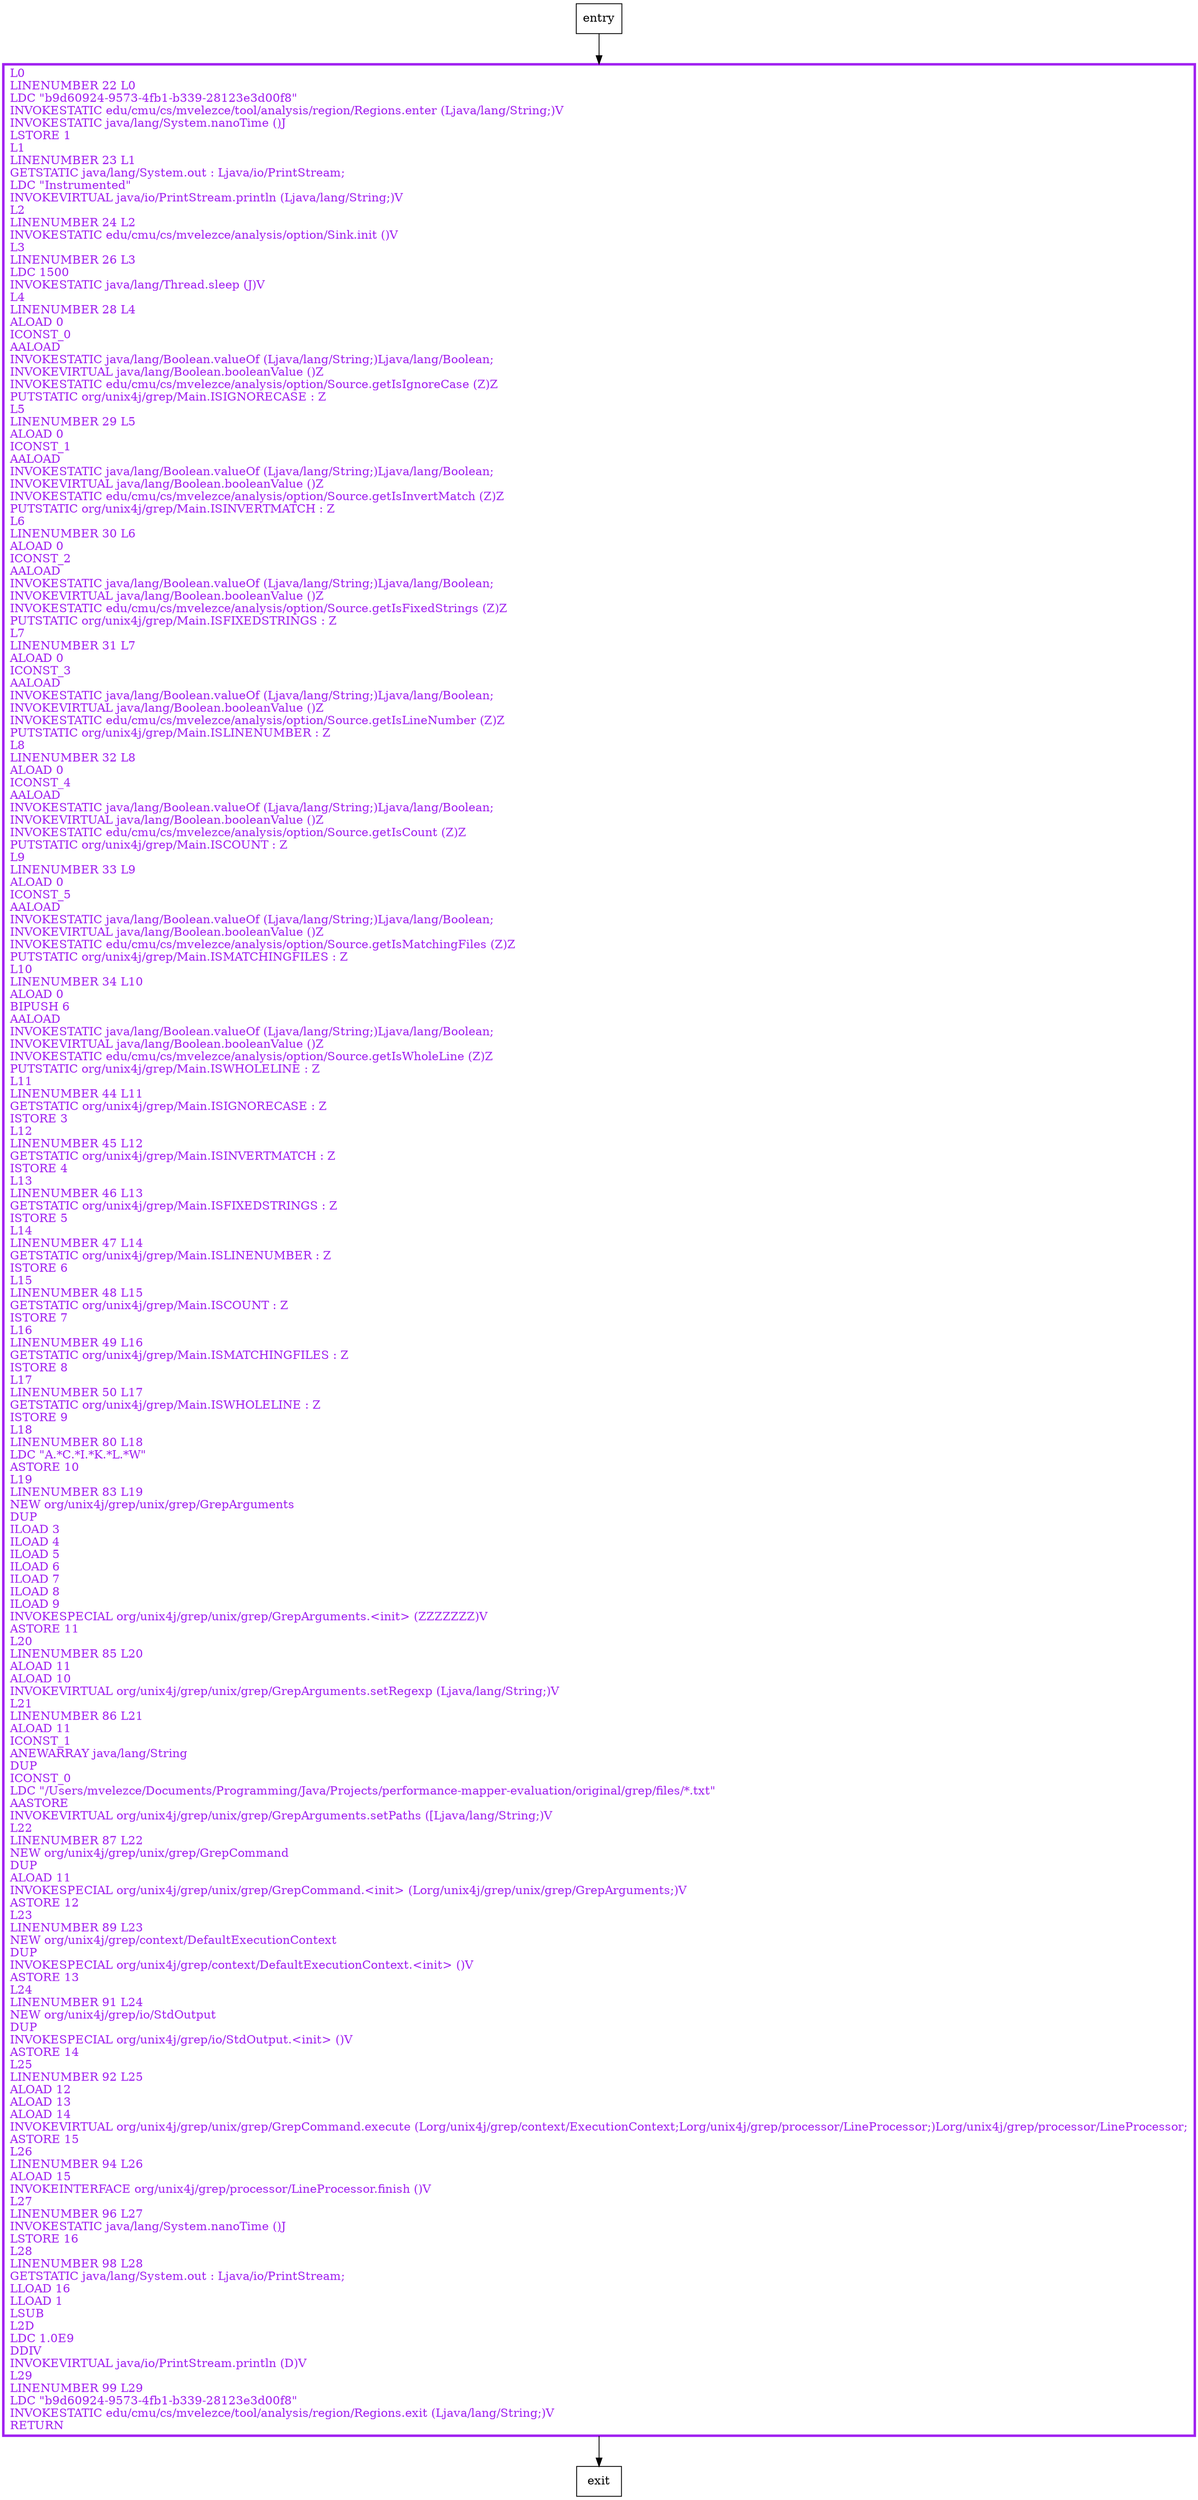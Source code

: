 digraph main {
node [shape=record];
2029896123 [label="L0\lLINENUMBER 22 L0\lLDC \"b9d60924-9573-4fb1-b339-28123e3d00f8\"\lINVOKESTATIC edu/cmu/cs/mvelezce/tool/analysis/region/Regions.enter (Ljava/lang/String;)V\lINVOKESTATIC java/lang/System.nanoTime ()J\lLSTORE 1\lL1\lLINENUMBER 23 L1\lGETSTATIC java/lang/System.out : Ljava/io/PrintStream;\lLDC \"Instrumented\"\lINVOKEVIRTUAL java/io/PrintStream.println (Ljava/lang/String;)V\lL2\lLINENUMBER 24 L2\lINVOKESTATIC edu/cmu/cs/mvelezce/analysis/option/Sink.init ()V\lL3\lLINENUMBER 26 L3\lLDC 1500\lINVOKESTATIC java/lang/Thread.sleep (J)V\lL4\lLINENUMBER 28 L4\lALOAD 0\lICONST_0\lAALOAD\lINVOKESTATIC java/lang/Boolean.valueOf (Ljava/lang/String;)Ljava/lang/Boolean;\lINVOKEVIRTUAL java/lang/Boolean.booleanValue ()Z\lINVOKESTATIC edu/cmu/cs/mvelezce/analysis/option/Source.getIsIgnoreCase (Z)Z\lPUTSTATIC org/unix4j/grep/Main.ISIGNORECASE : Z\lL5\lLINENUMBER 29 L5\lALOAD 0\lICONST_1\lAALOAD\lINVOKESTATIC java/lang/Boolean.valueOf (Ljava/lang/String;)Ljava/lang/Boolean;\lINVOKEVIRTUAL java/lang/Boolean.booleanValue ()Z\lINVOKESTATIC edu/cmu/cs/mvelezce/analysis/option/Source.getIsInvertMatch (Z)Z\lPUTSTATIC org/unix4j/grep/Main.ISINVERTMATCH : Z\lL6\lLINENUMBER 30 L6\lALOAD 0\lICONST_2\lAALOAD\lINVOKESTATIC java/lang/Boolean.valueOf (Ljava/lang/String;)Ljava/lang/Boolean;\lINVOKEVIRTUAL java/lang/Boolean.booleanValue ()Z\lINVOKESTATIC edu/cmu/cs/mvelezce/analysis/option/Source.getIsFixedStrings (Z)Z\lPUTSTATIC org/unix4j/grep/Main.ISFIXEDSTRINGS : Z\lL7\lLINENUMBER 31 L7\lALOAD 0\lICONST_3\lAALOAD\lINVOKESTATIC java/lang/Boolean.valueOf (Ljava/lang/String;)Ljava/lang/Boolean;\lINVOKEVIRTUAL java/lang/Boolean.booleanValue ()Z\lINVOKESTATIC edu/cmu/cs/mvelezce/analysis/option/Source.getIsLineNumber (Z)Z\lPUTSTATIC org/unix4j/grep/Main.ISLINENUMBER : Z\lL8\lLINENUMBER 32 L8\lALOAD 0\lICONST_4\lAALOAD\lINVOKESTATIC java/lang/Boolean.valueOf (Ljava/lang/String;)Ljava/lang/Boolean;\lINVOKEVIRTUAL java/lang/Boolean.booleanValue ()Z\lINVOKESTATIC edu/cmu/cs/mvelezce/analysis/option/Source.getIsCount (Z)Z\lPUTSTATIC org/unix4j/grep/Main.ISCOUNT : Z\lL9\lLINENUMBER 33 L9\lALOAD 0\lICONST_5\lAALOAD\lINVOKESTATIC java/lang/Boolean.valueOf (Ljava/lang/String;)Ljava/lang/Boolean;\lINVOKEVIRTUAL java/lang/Boolean.booleanValue ()Z\lINVOKESTATIC edu/cmu/cs/mvelezce/analysis/option/Source.getIsMatchingFiles (Z)Z\lPUTSTATIC org/unix4j/grep/Main.ISMATCHINGFILES : Z\lL10\lLINENUMBER 34 L10\lALOAD 0\lBIPUSH 6\lAALOAD\lINVOKESTATIC java/lang/Boolean.valueOf (Ljava/lang/String;)Ljava/lang/Boolean;\lINVOKEVIRTUAL java/lang/Boolean.booleanValue ()Z\lINVOKESTATIC edu/cmu/cs/mvelezce/analysis/option/Source.getIsWholeLine (Z)Z\lPUTSTATIC org/unix4j/grep/Main.ISWHOLELINE : Z\lL11\lLINENUMBER 44 L11\lGETSTATIC org/unix4j/grep/Main.ISIGNORECASE : Z\lISTORE 3\lL12\lLINENUMBER 45 L12\lGETSTATIC org/unix4j/grep/Main.ISINVERTMATCH : Z\lISTORE 4\lL13\lLINENUMBER 46 L13\lGETSTATIC org/unix4j/grep/Main.ISFIXEDSTRINGS : Z\lISTORE 5\lL14\lLINENUMBER 47 L14\lGETSTATIC org/unix4j/grep/Main.ISLINENUMBER : Z\lISTORE 6\lL15\lLINENUMBER 48 L15\lGETSTATIC org/unix4j/grep/Main.ISCOUNT : Z\lISTORE 7\lL16\lLINENUMBER 49 L16\lGETSTATIC org/unix4j/grep/Main.ISMATCHINGFILES : Z\lISTORE 8\lL17\lLINENUMBER 50 L17\lGETSTATIC org/unix4j/grep/Main.ISWHOLELINE : Z\lISTORE 9\lL18\lLINENUMBER 80 L18\lLDC \"A.*C.*I.*K.*L.*W\"\lASTORE 10\lL19\lLINENUMBER 83 L19\lNEW org/unix4j/grep/unix/grep/GrepArguments\lDUP\lILOAD 3\lILOAD 4\lILOAD 5\lILOAD 6\lILOAD 7\lILOAD 8\lILOAD 9\lINVOKESPECIAL org/unix4j/grep/unix/grep/GrepArguments.\<init\> (ZZZZZZZ)V\lASTORE 11\lL20\lLINENUMBER 85 L20\lALOAD 11\lALOAD 10\lINVOKEVIRTUAL org/unix4j/grep/unix/grep/GrepArguments.setRegexp (Ljava/lang/String;)V\lL21\lLINENUMBER 86 L21\lALOAD 11\lICONST_1\lANEWARRAY java/lang/String\lDUP\lICONST_0\lLDC \"/Users/mvelezce/Documents/Programming/Java/Projects/performance-mapper-evaluation/original/grep/files/*.txt\"\lAASTORE\lINVOKEVIRTUAL org/unix4j/grep/unix/grep/GrepArguments.setPaths ([Ljava/lang/String;)V\lL22\lLINENUMBER 87 L22\lNEW org/unix4j/grep/unix/grep/GrepCommand\lDUP\lALOAD 11\lINVOKESPECIAL org/unix4j/grep/unix/grep/GrepCommand.\<init\> (Lorg/unix4j/grep/unix/grep/GrepArguments;)V\lASTORE 12\lL23\lLINENUMBER 89 L23\lNEW org/unix4j/grep/context/DefaultExecutionContext\lDUP\lINVOKESPECIAL org/unix4j/grep/context/DefaultExecutionContext.\<init\> ()V\lASTORE 13\lL24\lLINENUMBER 91 L24\lNEW org/unix4j/grep/io/StdOutput\lDUP\lINVOKESPECIAL org/unix4j/grep/io/StdOutput.\<init\> ()V\lASTORE 14\lL25\lLINENUMBER 92 L25\lALOAD 12\lALOAD 13\lALOAD 14\lINVOKEVIRTUAL org/unix4j/grep/unix/grep/GrepCommand.execute (Lorg/unix4j/grep/context/ExecutionContext;Lorg/unix4j/grep/processor/LineProcessor;)Lorg/unix4j/grep/processor/LineProcessor;\lASTORE 15\lL26\lLINENUMBER 94 L26\lALOAD 15\lINVOKEINTERFACE org/unix4j/grep/processor/LineProcessor.finish ()V\lL27\lLINENUMBER 96 L27\lINVOKESTATIC java/lang/System.nanoTime ()J\lLSTORE 16\lL28\lLINENUMBER 98 L28\lGETSTATIC java/lang/System.out : Ljava/io/PrintStream;\lLLOAD 16\lLLOAD 1\lLSUB\lL2D\lLDC 1.0E9\lDDIV\lINVOKEVIRTUAL java/io/PrintStream.println (D)V\lL29\lLINENUMBER 99 L29\lLDC \"b9d60924-9573-4fb1-b339-28123e3d00f8\"\lINVOKESTATIC edu/cmu/cs/mvelezce/tool/analysis/region/Regions.exit (Ljava/lang/String;)V\lRETURN\l"];
entry;
exit;
entry -> 2029896123;
2029896123 -> exit;
2029896123[fontcolor="purple", penwidth=3, color="purple"];
}
